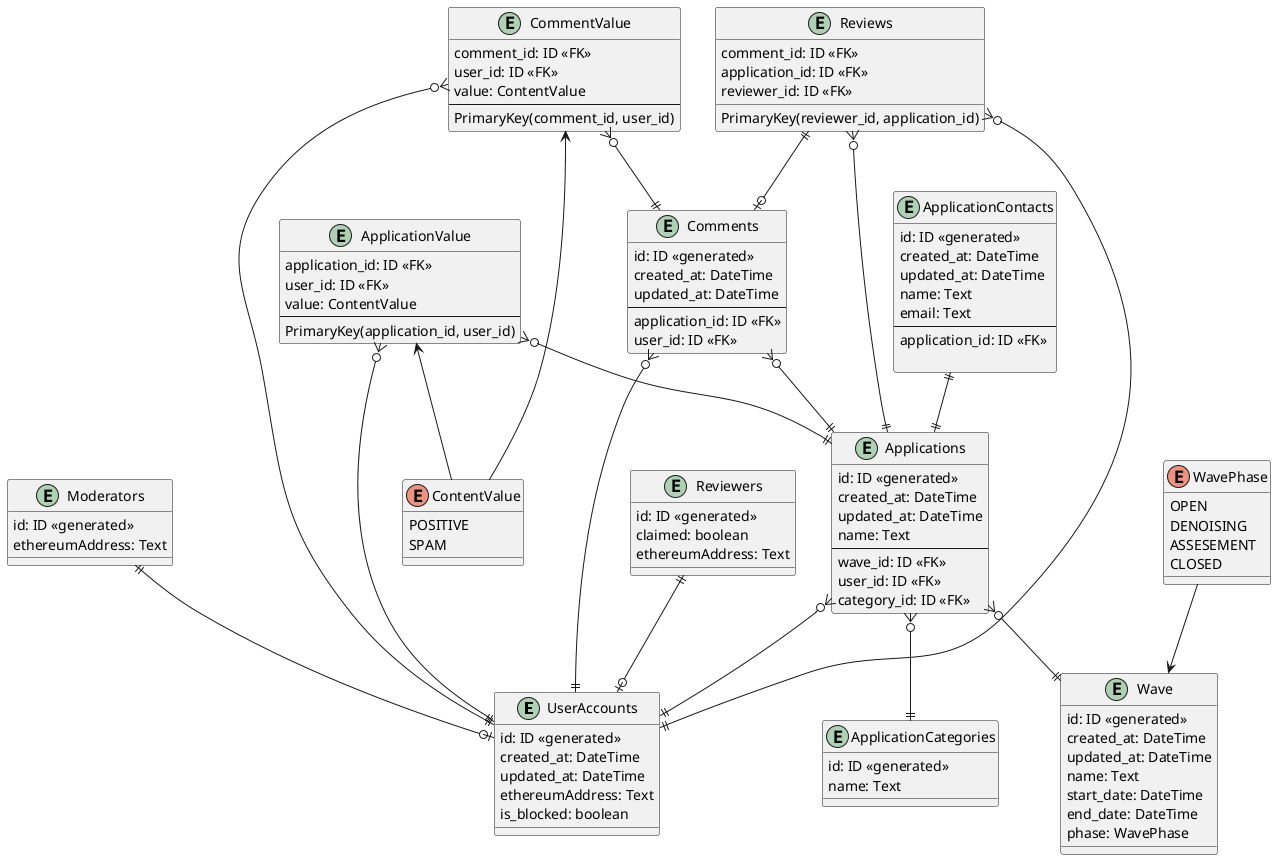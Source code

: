 @startuml

entity UserAccounts {
    id: ID <<generated>>
    created_at: DateTime
    updated_at: DateTime
    ethereumAddress: Text
    is_blocked: boolean
}

entity Reviewers {
    id: ID <<generated>>
    claimed: boolean
    ethereumAddress: Text
}

entity Moderators {
    id: ID <<generated>>
    ethereumAddress: Text 
}

entity Applications {
    id: ID <<generated>>
    created_at: DateTime
    updated_at: DateTime
    name: Text
    --
    wave_id: ID <<FK>>
    user_id: ID <<FK>>
    category_id: ID <<FK>>
}

'private data of application
entity ApplicationContacts {
    id: ID <<generated>>
    created_at: DateTime
    updated_at: DateTime
    name: Text
    email: Text
    --
    application_id: ID <<FK>>

}

entity ApplicationCategories {
    id: ID <<generated>>
    name: Text
}

entity ApplicationValue {
    application_id: ID <<FK>>
    user_id: ID <<FK>>
    value: ContentValue
    --
    PrimaryKey(application_id, user_id)
}

entity Comments {
    id: ID <<generated>>
    created_at: DateTime
    updated_at: DateTime
    --
    application_id: ID <<FK>>
    user_id: ID <<FK>>
}

entity CommentValue {
    comment_id: ID <<FK>>
    user_id: ID <<FK>>
    value: ContentValue
    --
    PrimaryKey(comment_id, user_id)
}

enum ContentValue {
    POSITIVE
    SPAM
}

entity Reviews {
    comment_id: ID <<FK>>
    application_id: ID <<FK>>
    reviewer_id: ID <<FK>>

    PrimaryKey(reviewer_id, application_id)
}

entity Wave {
    id: ID <<generated>>
    created_at: DateTime
    updated_at: DateTime 
    name: Text
    start_date: DateTime
    end_date: DateTime
    phase: WavePhase
  
}

Reviewers ||--o| UserAccounts
Moderators ||--o| UserAccounts
Applications }o--|| Wave
Applications }o--|| UserAccounts
Comments }o--|| Applications
Comments }o--|| UserAccounts
Reviews ||--o| Comments
Reviews }o--|| Applications
Reviews }o--|| UserAccounts
ApplicationContacts ||--|| Applications
Applications }o--|| ApplicationCategories
CommentValue }o--|| Comments
CommentValue }o--|| UserAccounts
ApplicationValue }o--|| Applications
ApplicationValue }o--|| UserAccounts


enum WavePhase {
    OPEN
    DENOISING
    ASSESEMENT
    CLOSED
}

WavePhase --> Wave

CommentValue <-- ContentValue
ApplicationValue <-- ContentValue

@enduml
